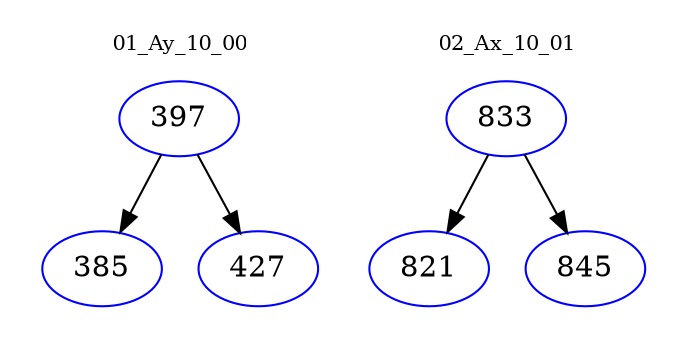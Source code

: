 digraph{
subgraph cluster_0 {
color = white
label = "01_Ay_10_00";
fontsize=10;
T0_397 [label="397", color="blue"]
T0_397 -> T0_385 [color="black"]
T0_385 [label="385", color="blue"]
T0_397 -> T0_427 [color="black"]
T0_427 [label="427", color="blue"]
}
subgraph cluster_1 {
color = white
label = "02_Ax_10_01";
fontsize=10;
T1_833 [label="833", color="blue"]
T1_833 -> T1_821 [color="black"]
T1_821 [label="821", color="blue"]
T1_833 -> T1_845 [color="black"]
T1_845 [label="845", color="blue"]
}
}
